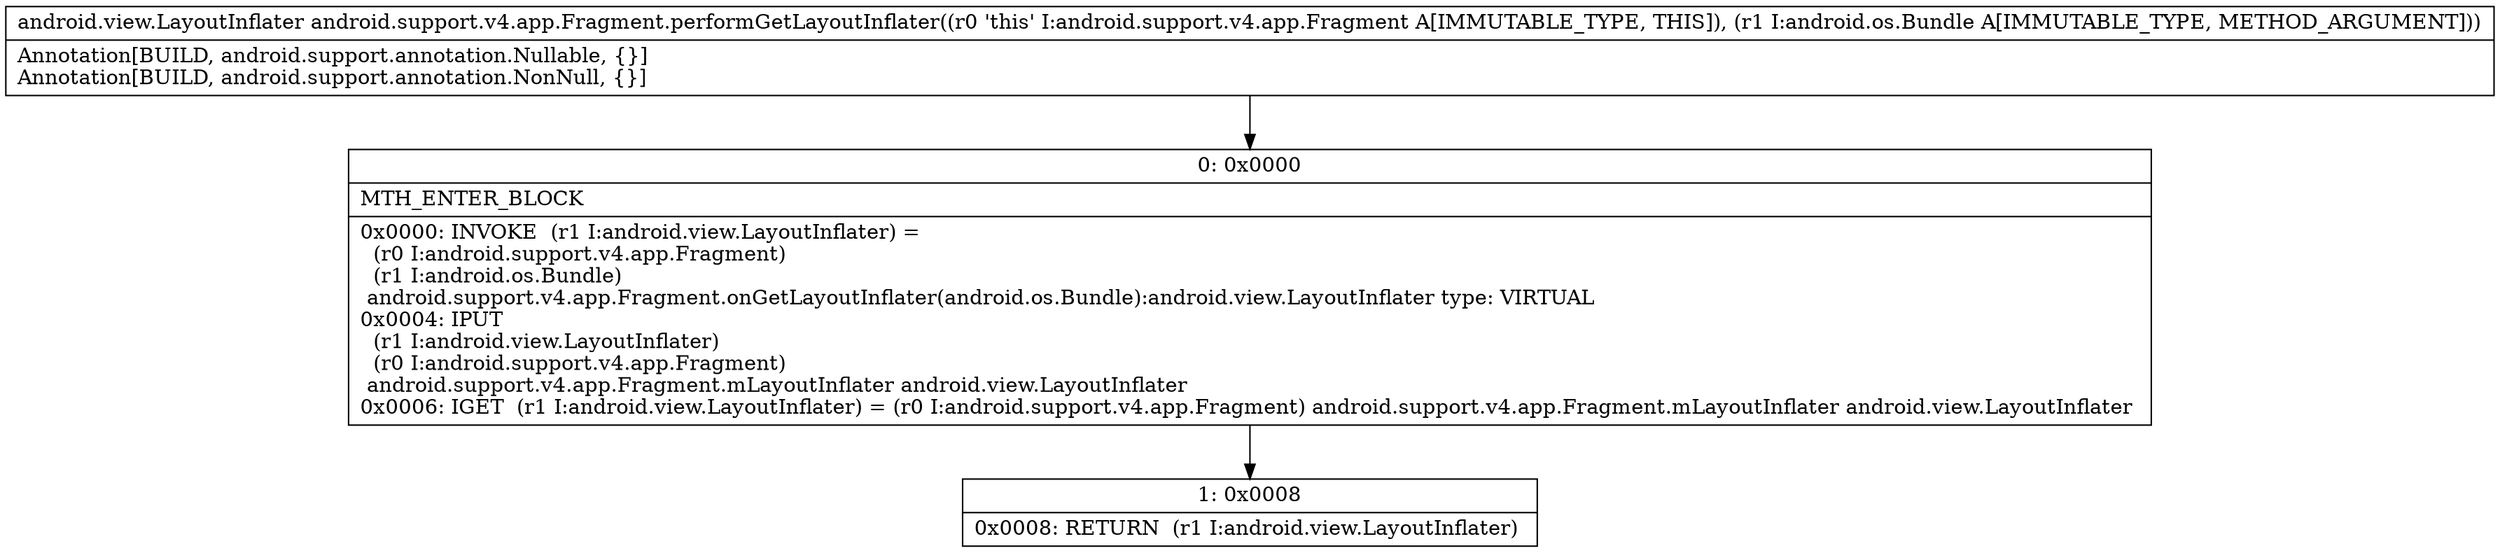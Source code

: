 digraph "CFG forandroid.support.v4.app.Fragment.performGetLayoutInflater(Landroid\/os\/Bundle;)Landroid\/view\/LayoutInflater;" {
Node_0 [shape=record,label="{0\:\ 0x0000|MTH_ENTER_BLOCK\l|0x0000: INVOKE  (r1 I:android.view.LayoutInflater) = \l  (r0 I:android.support.v4.app.Fragment)\l  (r1 I:android.os.Bundle)\l android.support.v4.app.Fragment.onGetLayoutInflater(android.os.Bundle):android.view.LayoutInflater type: VIRTUAL \l0x0004: IPUT  \l  (r1 I:android.view.LayoutInflater)\l  (r0 I:android.support.v4.app.Fragment)\l android.support.v4.app.Fragment.mLayoutInflater android.view.LayoutInflater \l0x0006: IGET  (r1 I:android.view.LayoutInflater) = (r0 I:android.support.v4.app.Fragment) android.support.v4.app.Fragment.mLayoutInflater android.view.LayoutInflater \l}"];
Node_1 [shape=record,label="{1\:\ 0x0008|0x0008: RETURN  (r1 I:android.view.LayoutInflater) \l}"];
MethodNode[shape=record,label="{android.view.LayoutInflater android.support.v4.app.Fragment.performGetLayoutInflater((r0 'this' I:android.support.v4.app.Fragment A[IMMUTABLE_TYPE, THIS]), (r1 I:android.os.Bundle A[IMMUTABLE_TYPE, METHOD_ARGUMENT]))  | Annotation[BUILD, android.support.annotation.Nullable, \{\}]\lAnnotation[BUILD, android.support.annotation.NonNull, \{\}]\l}"];
MethodNode -> Node_0;
Node_0 -> Node_1;
}

